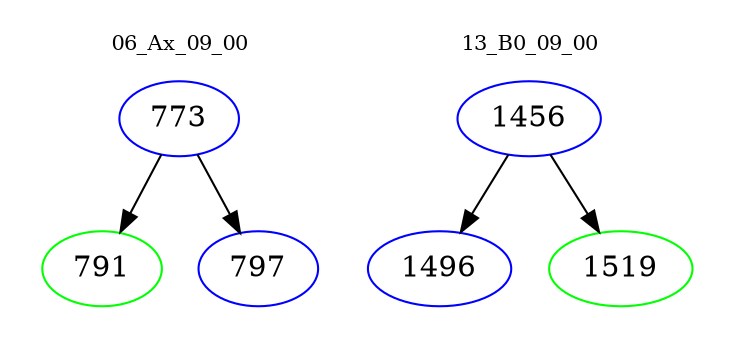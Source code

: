 digraph{
subgraph cluster_0 {
color = white
label = "06_Ax_09_00";
fontsize=10;
T0_773 [label="773", color="blue"]
T0_773 -> T0_791 [color="black"]
T0_791 [label="791", color="green"]
T0_773 -> T0_797 [color="black"]
T0_797 [label="797", color="blue"]
}
subgraph cluster_1 {
color = white
label = "13_B0_09_00";
fontsize=10;
T1_1456 [label="1456", color="blue"]
T1_1456 -> T1_1496 [color="black"]
T1_1496 [label="1496", color="blue"]
T1_1456 -> T1_1519 [color="black"]
T1_1519 [label="1519", color="green"]
}
}
